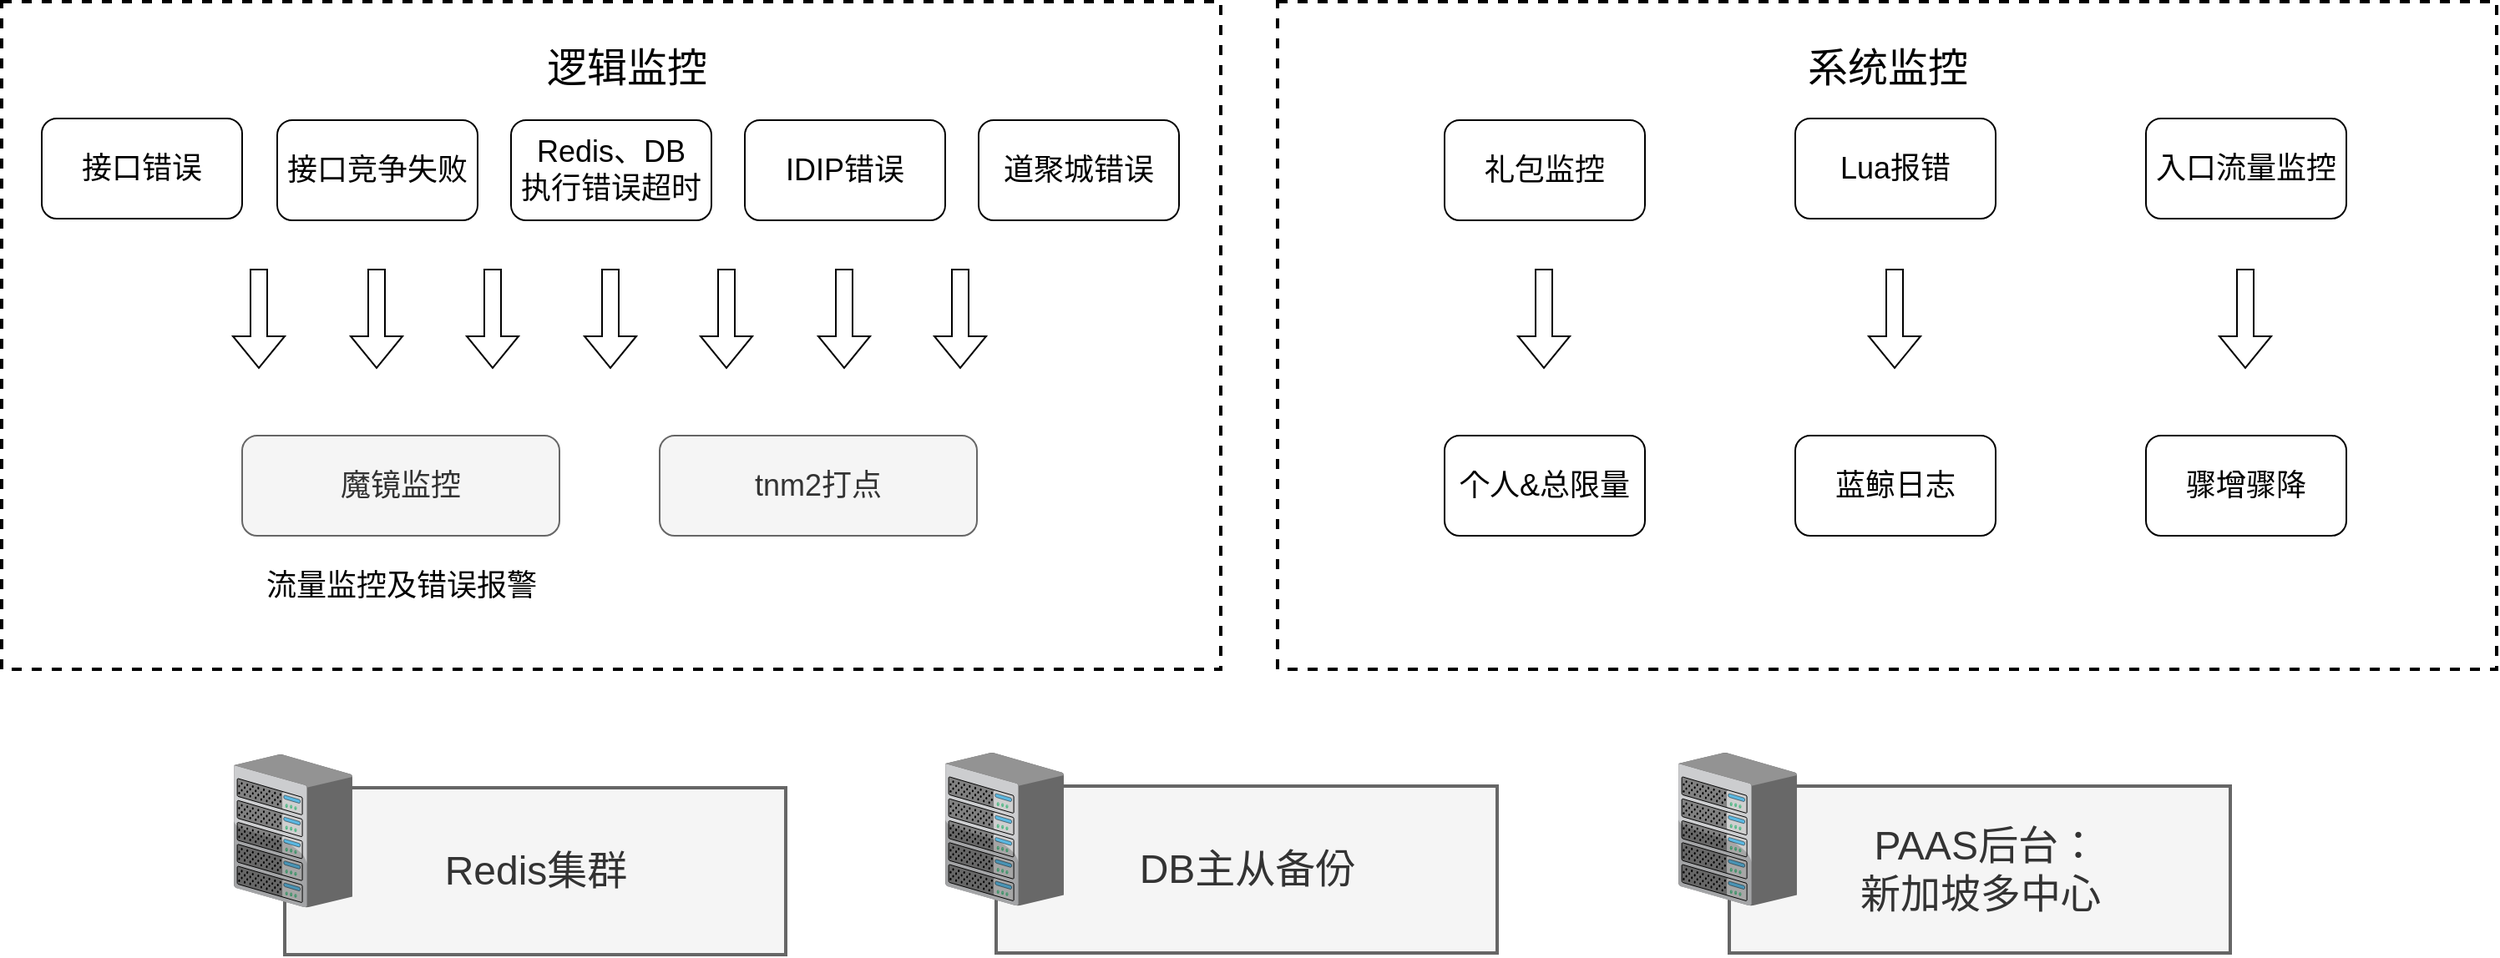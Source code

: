 <mxfile version="20.8.19" type="github">
  <diagram name="第 1 页" id="AKdYKOF7EX8eT6-lXkkh">
    <mxGraphModel dx="1710" dy="1138" grid="1" gridSize="10" guides="1" tooltips="1" connect="1" arrows="1" fold="1" page="1" pageScale="1" pageWidth="827" pageHeight="1169" math="0" shadow="0">
      <root>
        <mxCell id="0" />
        <mxCell id="1" parent="0" />
        <mxCell id="7V-nYg6PrMZz39m-7i_o-25" value="" style="rounded=0;whiteSpace=wrap;html=1;fontSize=18;dashed=1;strokeWidth=2;fillColor=none;" vertex="1" parent="1">
          <mxGeometry x="6" y="120" width="730" height="400" as="geometry" />
        </mxCell>
        <mxCell id="7V-nYg6PrMZz39m-7i_o-1" value="&lt;font style=&quot;font-size: 18px;&quot;&gt;接口错误&lt;/font&gt;" style="rounded=1;whiteSpace=wrap;html=1;" vertex="1" parent="1">
          <mxGeometry x="30" y="190" width="120" height="60" as="geometry" />
        </mxCell>
        <mxCell id="7V-nYg6PrMZz39m-7i_o-6" value="&lt;font style=&quot;font-size: 18px;&quot;&gt;接口竞争失败&lt;/font&gt;" style="rounded=1;whiteSpace=wrap;html=1;" vertex="1" parent="1">
          <mxGeometry x="171" y="191" width="120" height="60" as="geometry" />
        </mxCell>
        <mxCell id="7V-nYg6PrMZz39m-7i_o-7" value="&lt;font style=&quot;font-size: 18px;&quot;&gt;Redis、DB&lt;br&gt;执行错误超时&lt;/font&gt;" style="rounded=1;whiteSpace=wrap;html=1;" vertex="1" parent="1">
          <mxGeometry x="311" y="191" width="120" height="60" as="geometry" />
        </mxCell>
        <mxCell id="7V-nYg6PrMZz39m-7i_o-8" value="&lt;font style=&quot;font-size: 18px;&quot;&gt;IDIP错误&lt;/font&gt;" style="rounded=1;whiteSpace=wrap;html=1;" vertex="1" parent="1">
          <mxGeometry x="451" y="191" width="120" height="60" as="geometry" />
        </mxCell>
        <mxCell id="7V-nYg6PrMZz39m-7i_o-9" value="&lt;font style=&quot;font-size: 18px;&quot;&gt;道聚城错误&lt;/font&gt;" style="rounded=1;whiteSpace=wrap;html=1;" vertex="1" parent="1">
          <mxGeometry x="591" y="191" width="120" height="60" as="geometry" />
        </mxCell>
        <mxCell id="7V-nYg6PrMZz39m-7i_o-10" value="&lt;font style=&quot;font-size: 18px;&quot;&gt;魔镜监控&lt;/font&gt;" style="rounded=1;whiteSpace=wrap;html=1;fillColor=#f5f5f5;fontColor=#333333;strokeColor=#666666;" vertex="1" parent="1">
          <mxGeometry x="150" y="380" width="190" height="60" as="geometry" />
        </mxCell>
        <mxCell id="7V-nYg6PrMZz39m-7i_o-11" value="&lt;font style=&quot;font-size: 18px;&quot;&gt;tnm2打点&lt;/font&gt;" style="rounded=1;whiteSpace=wrap;html=1;fillColor=#f5f5f5;fontColor=#333333;strokeColor=#666666;" vertex="1" parent="1">
          <mxGeometry x="400" y="380" width="190" height="60" as="geometry" />
        </mxCell>
        <mxCell id="7V-nYg6PrMZz39m-7i_o-12" value="流量监控及错误报警" style="text;html=1;align=center;verticalAlign=middle;resizable=0;points=[];autosize=1;strokeColor=none;fillColor=none;fontSize=18;" vertex="1" parent="1">
          <mxGeometry x="150" y="450" width="190" height="40" as="geometry" />
        </mxCell>
        <mxCell id="7V-nYg6PrMZz39m-7i_o-17" value="" style="shape=flexArrow;endArrow=classic;html=1;rounded=0;fontSize=18;" edge="1" parent="1">
          <mxGeometry width="50" height="50" relative="1" as="geometry">
            <mxPoint x="160" y="280" as="sourcePoint" />
            <mxPoint x="160" y="340" as="targetPoint" />
          </mxGeometry>
        </mxCell>
        <mxCell id="7V-nYg6PrMZz39m-7i_o-18" value="" style="shape=flexArrow;endArrow=classic;html=1;rounded=0;fontSize=18;" edge="1" parent="1">
          <mxGeometry width="50" height="50" relative="1" as="geometry">
            <mxPoint x="370.5" y="280" as="sourcePoint" />
            <mxPoint x="370.5" y="340" as="targetPoint" />
          </mxGeometry>
        </mxCell>
        <mxCell id="7V-nYg6PrMZz39m-7i_o-19" value="" style="shape=flexArrow;endArrow=classic;html=1;rounded=0;fontSize=18;" edge="1" parent="1">
          <mxGeometry width="50" height="50" relative="1" as="geometry">
            <mxPoint x="440" y="280" as="sourcePoint" />
            <mxPoint x="440" y="340" as="targetPoint" />
          </mxGeometry>
        </mxCell>
        <mxCell id="7V-nYg6PrMZz39m-7i_o-20" value="" style="shape=flexArrow;endArrow=classic;html=1;rounded=0;fontSize=18;" edge="1" parent="1">
          <mxGeometry width="50" height="50" relative="1" as="geometry">
            <mxPoint x="510.5" y="280" as="sourcePoint" />
            <mxPoint x="510.5" y="340" as="targetPoint" />
          </mxGeometry>
        </mxCell>
        <mxCell id="7V-nYg6PrMZz39m-7i_o-21" value="" style="shape=flexArrow;endArrow=classic;html=1;rounded=0;fontSize=18;" edge="1" parent="1">
          <mxGeometry width="50" height="50" relative="1" as="geometry">
            <mxPoint x="580" y="280" as="sourcePoint" />
            <mxPoint x="580" y="340" as="targetPoint" />
          </mxGeometry>
        </mxCell>
        <mxCell id="7V-nYg6PrMZz39m-7i_o-23" value="" style="shape=flexArrow;endArrow=classic;html=1;rounded=0;fontSize=18;" edge="1" parent="1">
          <mxGeometry width="50" height="50" relative="1" as="geometry">
            <mxPoint x="230.5" y="280" as="sourcePoint" />
            <mxPoint x="230.5" y="340" as="targetPoint" />
          </mxGeometry>
        </mxCell>
        <mxCell id="7V-nYg6PrMZz39m-7i_o-24" value="" style="shape=flexArrow;endArrow=classic;html=1;rounded=0;fontSize=18;" edge="1" parent="1">
          <mxGeometry width="50" height="50" relative="1" as="geometry">
            <mxPoint x="300" y="280" as="sourcePoint" />
            <mxPoint x="300" y="340" as="targetPoint" />
          </mxGeometry>
        </mxCell>
        <mxCell id="7V-nYg6PrMZz39m-7i_o-26" value="" style="rounded=0;whiteSpace=wrap;html=1;fontSize=18;dashed=1;strokeWidth=2;fillColor=none;" vertex="1" parent="1">
          <mxGeometry x="770" y="120" width="730" height="400" as="geometry" />
        </mxCell>
        <mxCell id="7V-nYg6PrMZz39m-7i_o-27" value="&lt;font style=&quot;font-size: 24px;&quot;&gt;逻辑监控&lt;/font&gt;" style="text;html=1;align=center;verticalAlign=middle;resizable=0;points=[];autosize=1;strokeColor=none;fillColor=none;fontSize=18;" vertex="1" parent="1">
          <mxGeometry x="320" y="140" width="120" height="40" as="geometry" />
        </mxCell>
        <mxCell id="7V-nYg6PrMZz39m-7i_o-28" value="&lt;font style=&quot;font-size: 24px;&quot;&gt;系统监控&lt;/font&gt;" style="text;html=1;align=center;verticalAlign=middle;resizable=0;points=[];autosize=1;strokeColor=none;fillColor=none;fontSize=18;" vertex="1" parent="1">
          <mxGeometry x="1075" y="140" width="120" height="40" as="geometry" />
        </mxCell>
        <mxCell id="7V-nYg6PrMZz39m-7i_o-29" value="&lt;font style=&quot;font-size: 18px;&quot;&gt;礼包监控&lt;/font&gt;" style="rounded=1;whiteSpace=wrap;html=1;" vertex="1" parent="1">
          <mxGeometry x="870" y="191" width="120" height="60" as="geometry" />
        </mxCell>
        <mxCell id="7V-nYg6PrMZz39m-7i_o-30" value="&lt;font style=&quot;font-size: 18px;&quot;&gt;Lua报错&lt;/font&gt;" style="rounded=1;whiteSpace=wrap;html=1;" vertex="1" parent="1">
          <mxGeometry x="1080" y="190" width="120" height="60" as="geometry" />
        </mxCell>
        <mxCell id="7V-nYg6PrMZz39m-7i_o-31" value="&lt;font style=&quot;font-size: 18px;&quot;&gt;入口流量监控&lt;/font&gt;" style="rounded=1;whiteSpace=wrap;html=1;" vertex="1" parent="1">
          <mxGeometry x="1290" y="190" width="120" height="60" as="geometry" />
        </mxCell>
        <mxCell id="7V-nYg6PrMZz39m-7i_o-33" value="&lt;font style=&quot;font-size: 18px;&quot;&gt;个人&amp;amp;总限量&lt;/font&gt;" style="rounded=1;whiteSpace=wrap;html=1;" vertex="1" parent="1">
          <mxGeometry x="870" y="380" width="120" height="60" as="geometry" />
        </mxCell>
        <mxCell id="7V-nYg6PrMZz39m-7i_o-34" value="&lt;font style=&quot;font-size: 18px;&quot;&gt;蓝鲸日志&lt;/font&gt;" style="rounded=1;whiteSpace=wrap;html=1;" vertex="1" parent="1">
          <mxGeometry x="1080" y="380" width="120" height="60" as="geometry" />
        </mxCell>
        <mxCell id="7V-nYg6PrMZz39m-7i_o-35" value="&lt;font style=&quot;font-size: 18px;&quot;&gt;骤增骤降&lt;/font&gt;" style="rounded=1;whiteSpace=wrap;html=1;" vertex="1" parent="1">
          <mxGeometry x="1290" y="380" width="120" height="60" as="geometry" />
        </mxCell>
        <mxCell id="7V-nYg6PrMZz39m-7i_o-36" value="" style="shape=flexArrow;endArrow=classic;html=1;rounded=0;fontSize=18;" edge="1" parent="1">
          <mxGeometry width="50" height="50" relative="1" as="geometry">
            <mxPoint x="929.5" y="280" as="sourcePoint" />
            <mxPoint x="929.5" y="340" as="targetPoint" />
          </mxGeometry>
        </mxCell>
        <mxCell id="7V-nYg6PrMZz39m-7i_o-38" value="" style="shape=flexArrow;endArrow=classic;html=1;rounded=0;fontSize=18;" edge="1" parent="1">
          <mxGeometry width="50" height="50" relative="1" as="geometry">
            <mxPoint x="1139.5" y="280" as="sourcePoint" />
            <mxPoint x="1139.5" y="340" as="targetPoint" />
          </mxGeometry>
        </mxCell>
        <mxCell id="7V-nYg6PrMZz39m-7i_o-39" value="" style="shape=flexArrow;endArrow=classic;html=1;rounded=0;fontSize=18;" edge="1" parent="1">
          <mxGeometry width="50" height="50" relative="1" as="geometry">
            <mxPoint x="1349.5" y="280" as="sourcePoint" />
            <mxPoint x="1349.5" y="340" as="targetPoint" />
          </mxGeometry>
        </mxCell>
        <mxCell id="7V-nYg6PrMZz39m-7i_o-40" value="&lt;font style=&quot;font-size: 24px;&quot;&gt;Redis集群&lt;/font&gt;" style="rounded=0;whiteSpace=wrap;html=1;strokeWidth=2;fontSize=24;fillColor=#f5f5f5;strokeColor=#666666;fontColor=#333333;" vertex="1" parent="1">
          <mxGeometry x="175.5" y="591" width="300" height="100" as="geometry" />
        </mxCell>
        <mxCell id="7V-nYg6PrMZz39m-7i_o-41" value="" style="verticalLabelPosition=bottom;sketch=0;aspect=fixed;html=1;verticalAlign=top;strokeColor=none;align=center;outlineConnect=0;shape=mxgraph.citrix.chassis;strokeWidth=2;fontSize=24;fillColor=default;" vertex="1" parent="1">
          <mxGeometry x="145" y="571" width="71" height="91.66" as="geometry" />
        </mxCell>
        <mxCell id="7V-nYg6PrMZz39m-7i_o-42" value="&lt;font style=&quot;font-size: 24px;&quot;&gt;DB主从备份&lt;/font&gt;" style="rounded=0;whiteSpace=wrap;html=1;strokeWidth=2;fontSize=24;fillColor=#f5f5f5;strokeColor=#666666;fontColor=#333333;" vertex="1" parent="1">
          <mxGeometry x="601.5" y="590" width="300" height="100" as="geometry" />
        </mxCell>
        <mxCell id="7V-nYg6PrMZz39m-7i_o-43" value="" style="verticalLabelPosition=bottom;sketch=0;aspect=fixed;html=1;verticalAlign=top;strokeColor=none;align=center;outlineConnect=0;shape=mxgraph.citrix.chassis;strokeWidth=2;fontSize=24;fillColor=default;" vertex="1" parent="1">
          <mxGeometry x="571" y="570" width="71" height="91.66" as="geometry" />
        </mxCell>
        <mxCell id="7V-nYg6PrMZz39m-7i_o-44" value="&lt;font style=&quot;font-size: 24px;&quot;&gt;&amp;nbsp;PAAS后台：&lt;br&gt;新加坡多中心&lt;/font&gt;" style="rounded=0;whiteSpace=wrap;html=1;strokeWidth=2;fontSize=24;fillColor=#f5f5f5;strokeColor=#666666;fontColor=#333333;" vertex="1" parent="1">
          <mxGeometry x="1040.5" y="590" width="300" height="100" as="geometry" />
        </mxCell>
        <mxCell id="7V-nYg6PrMZz39m-7i_o-45" value="" style="verticalLabelPosition=bottom;sketch=0;aspect=fixed;html=1;verticalAlign=top;strokeColor=none;align=center;outlineConnect=0;shape=mxgraph.citrix.chassis;strokeWidth=2;fontSize=24;fillColor=default;" vertex="1" parent="1">
          <mxGeometry x="1010" y="570" width="71" height="91.66" as="geometry" />
        </mxCell>
      </root>
    </mxGraphModel>
  </diagram>
</mxfile>
